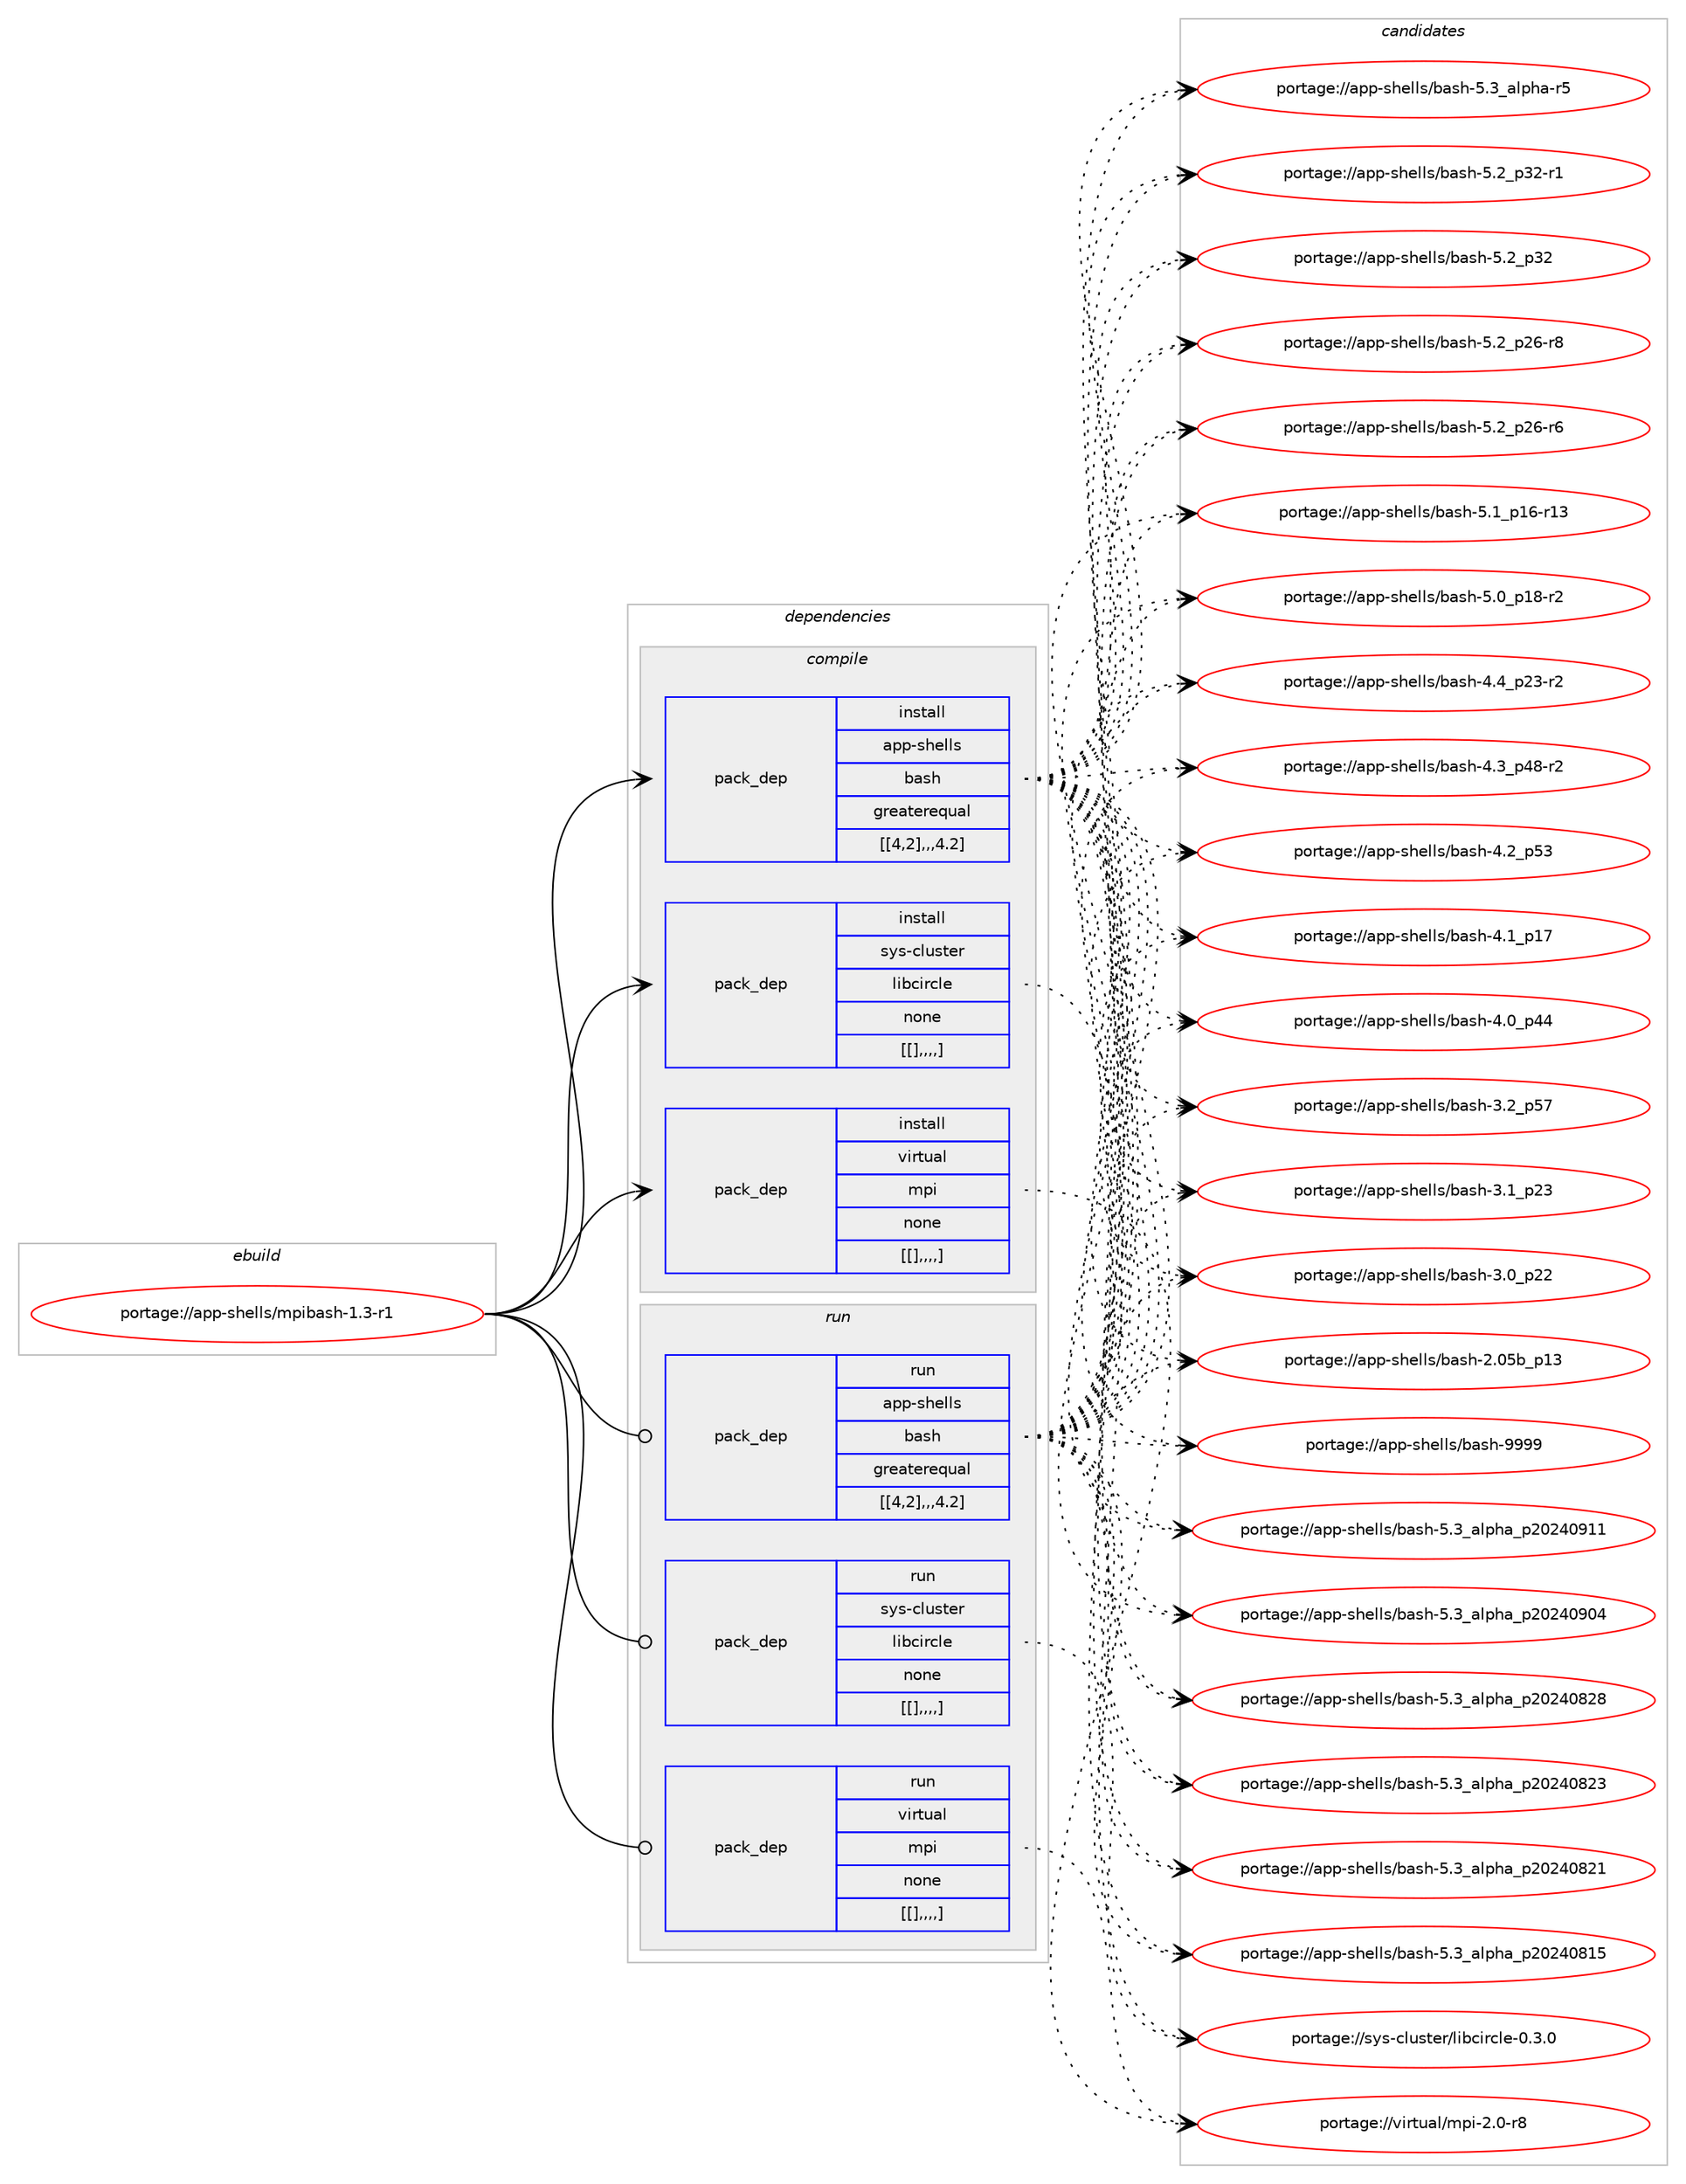 digraph prolog {

# *************
# Graph options
# *************

newrank=true;
concentrate=true;
compound=true;
graph [rankdir=LR,fontname=Helvetica,fontsize=10,ranksep=1.5];#, ranksep=2.5, nodesep=0.2];
edge  [arrowhead=vee];
node  [fontname=Helvetica,fontsize=10];

# **********
# The ebuild
# **********

subgraph cluster_leftcol {
color=gray;
label=<<i>ebuild</i>>;
id [label="portage://app-shells/mpibash-1.3-r1", color=red, width=4, href="../app-shells/mpibash-1.3-r1.svg"];
}

# ****************
# The dependencies
# ****************

subgraph cluster_midcol {
color=gray;
label=<<i>dependencies</i>>;
subgraph cluster_compile {
fillcolor="#eeeeee";
style=filled;
label=<<i>compile</i>>;
subgraph pack37369 {
dependency52438 [label=<<TABLE BORDER="0" CELLBORDER="1" CELLSPACING="0" CELLPADDING="4" WIDTH="220"><TR><TD ROWSPAN="6" CELLPADDING="30">pack_dep</TD></TR><TR><TD WIDTH="110">install</TD></TR><TR><TD>app-shells</TD></TR><TR><TD>bash</TD></TR><TR><TD>greaterequal</TD></TR><TR><TD>[[4,2],,,4.2]</TD></TR></TABLE>>, shape=none, color=blue];
}
id:e -> dependency52438:w [weight=20,style="solid",arrowhead="vee"];
subgraph pack37370 {
dependency52439 [label=<<TABLE BORDER="0" CELLBORDER="1" CELLSPACING="0" CELLPADDING="4" WIDTH="220"><TR><TD ROWSPAN="6" CELLPADDING="30">pack_dep</TD></TR><TR><TD WIDTH="110">install</TD></TR><TR><TD>sys-cluster</TD></TR><TR><TD>libcircle</TD></TR><TR><TD>none</TD></TR><TR><TD>[[],,,,]</TD></TR></TABLE>>, shape=none, color=blue];
}
id:e -> dependency52439:w [weight=20,style="solid",arrowhead="vee"];
subgraph pack37371 {
dependency52440 [label=<<TABLE BORDER="0" CELLBORDER="1" CELLSPACING="0" CELLPADDING="4" WIDTH="220"><TR><TD ROWSPAN="6" CELLPADDING="30">pack_dep</TD></TR><TR><TD WIDTH="110">install</TD></TR><TR><TD>virtual</TD></TR><TR><TD>mpi</TD></TR><TR><TD>none</TD></TR><TR><TD>[[],,,,]</TD></TR></TABLE>>, shape=none, color=blue];
}
id:e -> dependency52440:w [weight=20,style="solid",arrowhead="vee"];
}
subgraph cluster_compileandrun {
fillcolor="#eeeeee";
style=filled;
label=<<i>compile and run</i>>;
}
subgraph cluster_run {
fillcolor="#eeeeee";
style=filled;
label=<<i>run</i>>;
subgraph pack37372 {
dependency52441 [label=<<TABLE BORDER="0" CELLBORDER="1" CELLSPACING="0" CELLPADDING="4" WIDTH="220"><TR><TD ROWSPAN="6" CELLPADDING="30">pack_dep</TD></TR><TR><TD WIDTH="110">run</TD></TR><TR><TD>app-shells</TD></TR><TR><TD>bash</TD></TR><TR><TD>greaterequal</TD></TR><TR><TD>[[4,2],,,4.2]</TD></TR></TABLE>>, shape=none, color=blue];
}
id:e -> dependency52441:w [weight=20,style="solid",arrowhead="odot"];
subgraph pack37373 {
dependency52442 [label=<<TABLE BORDER="0" CELLBORDER="1" CELLSPACING="0" CELLPADDING="4" WIDTH="220"><TR><TD ROWSPAN="6" CELLPADDING="30">pack_dep</TD></TR><TR><TD WIDTH="110">run</TD></TR><TR><TD>sys-cluster</TD></TR><TR><TD>libcircle</TD></TR><TR><TD>none</TD></TR><TR><TD>[[],,,,]</TD></TR></TABLE>>, shape=none, color=blue];
}
id:e -> dependency52442:w [weight=20,style="solid",arrowhead="odot"];
subgraph pack37374 {
dependency52443 [label=<<TABLE BORDER="0" CELLBORDER="1" CELLSPACING="0" CELLPADDING="4" WIDTH="220"><TR><TD ROWSPAN="6" CELLPADDING="30">pack_dep</TD></TR><TR><TD WIDTH="110">run</TD></TR><TR><TD>virtual</TD></TR><TR><TD>mpi</TD></TR><TR><TD>none</TD></TR><TR><TD>[[],,,,]</TD></TR></TABLE>>, shape=none, color=blue];
}
id:e -> dependency52443:w [weight=20,style="solid",arrowhead="odot"];
}
}

# **************
# The candidates
# **************

subgraph cluster_choices {
rank=same;
color=gray;
label=<<i>candidates</i>>;

subgraph choice37369 {
color=black;
nodesep=1;
choice97112112451151041011081081154798971151044557575757 [label="portage://app-shells/bash-9999", color=red, width=4,href="../app-shells/bash-9999.svg"];
choice971121124511510410110810811547989711510445534651959710811210497951125048505248574949 [label="portage://app-shells/bash-5.3_alpha_p20240911", color=red, width=4,href="../app-shells/bash-5.3_alpha_p20240911.svg"];
choice971121124511510410110810811547989711510445534651959710811210497951125048505248574852 [label="portage://app-shells/bash-5.3_alpha_p20240904", color=red, width=4,href="../app-shells/bash-5.3_alpha_p20240904.svg"];
choice971121124511510410110810811547989711510445534651959710811210497951125048505248565056 [label="portage://app-shells/bash-5.3_alpha_p20240828", color=red, width=4,href="../app-shells/bash-5.3_alpha_p20240828.svg"];
choice971121124511510410110810811547989711510445534651959710811210497951125048505248565051 [label="portage://app-shells/bash-5.3_alpha_p20240823", color=red, width=4,href="../app-shells/bash-5.3_alpha_p20240823.svg"];
choice971121124511510410110810811547989711510445534651959710811210497951125048505248565049 [label="portage://app-shells/bash-5.3_alpha_p20240821", color=red, width=4,href="../app-shells/bash-5.3_alpha_p20240821.svg"];
choice971121124511510410110810811547989711510445534651959710811210497951125048505248564953 [label="portage://app-shells/bash-5.3_alpha_p20240815", color=red, width=4,href="../app-shells/bash-5.3_alpha_p20240815.svg"];
choice9711211245115104101108108115479897115104455346519597108112104974511453 [label="portage://app-shells/bash-5.3_alpha-r5", color=red, width=4,href="../app-shells/bash-5.3_alpha-r5.svg"];
choice9711211245115104101108108115479897115104455346509511251504511449 [label="portage://app-shells/bash-5.2_p32-r1", color=red, width=4,href="../app-shells/bash-5.2_p32-r1.svg"];
choice971121124511510410110810811547989711510445534650951125150 [label="portage://app-shells/bash-5.2_p32", color=red, width=4,href="../app-shells/bash-5.2_p32.svg"];
choice9711211245115104101108108115479897115104455346509511250544511456 [label="portage://app-shells/bash-5.2_p26-r8", color=red, width=4,href="../app-shells/bash-5.2_p26-r8.svg"];
choice9711211245115104101108108115479897115104455346509511250544511454 [label="portage://app-shells/bash-5.2_p26-r6", color=red, width=4,href="../app-shells/bash-5.2_p26-r6.svg"];
choice971121124511510410110810811547989711510445534649951124954451144951 [label="portage://app-shells/bash-5.1_p16-r13", color=red, width=4,href="../app-shells/bash-5.1_p16-r13.svg"];
choice9711211245115104101108108115479897115104455346489511249564511450 [label="portage://app-shells/bash-5.0_p18-r2", color=red, width=4,href="../app-shells/bash-5.0_p18-r2.svg"];
choice9711211245115104101108108115479897115104455246529511250514511450 [label="portage://app-shells/bash-4.4_p23-r2", color=red, width=4,href="../app-shells/bash-4.4_p23-r2.svg"];
choice9711211245115104101108108115479897115104455246519511252564511450 [label="portage://app-shells/bash-4.3_p48-r2", color=red, width=4,href="../app-shells/bash-4.3_p48-r2.svg"];
choice971121124511510410110810811547989711510445524650951125351 [label="portage://app-shells/bash-4.2_p53", color=red, width=4,href="../app-shells/bash-4.2_p53.svg"];
choice971121124511510410110810811547989711510445524649951124955 [label="portage://app-shells/bash-4.1_p17", color=red, width=4,href="../app-shells/bash-4.1_p17.svg"];
choice971121124511510410110810811547989711510445524648951125252 [label="portage://app-shells/bash-4.0_p44", color=red, width=4,href="../app-shells/bash-4.0_p44.svg"];
choice971121124511510410110810811547989711510445514650951125355 [label="portage://app-shells/bash-3.2_p57", color=red, width=4,href="../app-shells/bash-3.2_p57.svg"];
choice971121124511510410110810811547989711510445514649951125051 [label="portage://app-shells/bash-3.1_p23", color=red, width=4,href="../app-shells/bash-3.1_p23.svg"];
choice971121124511510410110810811547989711510445514648951125050 [label="portage://app-shells/bash-3.0_p22", color=red, width=4,href="../app-shells/bash-3.0_p22.svg"];
choice9711211245115104101108108115479897115104455046485398951124951 [label="portage://app-shells/bash-2.05b_p13", color=red, width=4,href="../app-shells/bash-2.05b_p13.svg"];
dependency52438:e -> choice97112112451151041011081081154798971151044557575757:w [style=dotted,weight="100"];
dependency52438:e -> choice971121124511510410110810811547989711510445534651959710811210497951125048505248574949:w [style=dotted,weight="100"];
dependency52438:e -> choice971121124511510410110810811547989711510445534651959710811210497951125048505248574852:w [style=dotted,weight="100"];
dependency52438:e -> choice971121124511510410110810811547989711510445534651959710811210497951125048505248565056:w [style=dotted,weight="100"];
dependency52438:e -> choice971121124511510410110810811547989711510445534651959710811210497951125048505248565051:w [style=dotted,weight="100"];
dependency52438:e -> choice971121124511510410110810811547989711510445534651959710811210497951125048505248565049:w [style=dotted,weight="100"];
dependency52438:e -> choice971121124511510410110810811547989711510445534651959710811210497951125048505248564953:w [style=dotted,weight="100"];
dependency52438:e -> choice9711211245115104101108108115479897115104455346519597108112104974511453:w [style=dotted,weight="100"];
dependency52438:e -> choice9711211245115104101108108115479897115104455346509511251504511449:w [style=dotted,weight="100"];
dependency52438:e -> choice971121124511510410110810811547989711510445534650951125150:w [style=dotted,weight="100"];
dependency52438:e -> choice9711211245115104101108108115479897115104455346509511250544511456:w [style=dotted,weight="100"];
dependency52438:e -> choice9711211245115104101108108115479897115104455346509511250544511454:w [style=dotted,weight="100"];
dependency52438:e -> choice971121124511510410110810811547989711510445534649951124954451144951:w [style=dotted,weight="100"];
dependency52438:e -> choice9711211245115104101108108115479897115104455346489511249564511450:w [style=dotted,weight="100"];
dependency52438:e -> choice9711211245115104101108108115479897115104455246529511250514511450:w [style=dotted,weight="100"];
dependency52438:e -> choice9711211245115104101108108115479897115104455246519511252564511450:w [style=dotted,weight="100"];
dependency52438:e -> choice971121124511510410110810811547989711510445524650951125351:w [style=dotted,weight="100"];
dependency52438:e -> choice971121124511510410110810811547989711510445524649951124955:w [style=dotted,weight="100"];
dependency52438:e -> choice971121124511510410110810811547989711510445524648951125252:w [style=dotted,weight="100"];
dependency52438:e -> choice971121124511510410110810811547989711510445514650951125355:w [style=dotted,weight="100"];
dependency52438:e -> choice971121124511510410110810811547989711510445514649951125051:w [style=dotted,weight="100"];
dependency52438:e -> choice971121124511510410110810811547989711510445514648951125050:w [style=dotted,weight="100"];
dependency52438:e -> choice9711211245115104101108108115479897115104455046485398951124951:w [style=dotted,weight="100"];
}
subgraph choice37370 {
color=black;
nodesep=1;
choice115121115459910811711511610111447108105989910511499108101454846514648 [label="portage://sys-cluster/libcircle-0.3.0", color=red, width=4,href="../sys-cluster/libcircle-0.3.0.svg"];
dependency52439:e -> choice115121115459910811711511610111447108105989910511499108101454846514648:w [style=dotted,weight="100"];
}
subgraph choice37371 {
color=black;
nodesep=1;
choice1181051141161179710847109112105455046484511456 [label="portage://virtual/mpi-2.0-r8", color=red, width=4,href="../virtual/mpi-2.0-r8.svg"];
dependency52440:e -> choice1181051141161179710847109112105455046484511456:w [style=dotted,weight="100"];
}
subgraph choice37372 {
color=black;
nodesep=1;
choice97112112451151041011081081154798971151044557575757 [label="portage://app-shells/bash-9999", color=red, width=4,href="../app-shells/bash-9999.svg"];
choice971121124511510410110810811547989711510445534651959710811210497951125048505248574949 [label="portage://app-shells/bash-5.3_alpha_p20240911", color=red, width=4,href="../app-shells/bash-5.3_alpha_p20240911.svg"];
choice971121124511510410110810811547989711510445534651959710811210497951125048505248574852 [label="portage://app-shells/bash-5.3_alpha_p20240904", color=red, width=4,href="../app-shells/bash-5.3_alpha_p20240904.svg"];
choice971121124511510410110810811547989711510445534651959710811210497951125048505248565056 [label="portage://app-shells/bash-5.3_alpha_p20240828", color=red, width=4,href="../app-shells/bash-5.3_alpha_p20240828.svg"];
choice971121124511510410110810811547989711510445534651959710811210497951125048505248565051 [label="portage://app-shells/bash-5.3_alpha_p20240823", color=red, width=4,href="../app-shells/bash-5.3_alpha_p20240823.svg"];
choice971121124511510410110810811547989711510445534651959710811210497951125048505248565049 [label="portage://app-shells/bash-5.3_alpha_p20240821", color=red, width=4,href="../app-shells/bash-5.3_alpha_p20240821.svg"];
choice971121124511510410110810811547989711510445534651959710811210497951125048505248564953 [label="portage://app-shells/bash-5.3_alpha_p20240815", color=red, width=4,href="../app-shells/bash-5.3_alpha_p20240815.svg"];
choice9711211245115104101108108115479897115104455346519597108112104974511453 [label="portage://app-shells/bash-5.3_alpha-r5", color=red, width=4,href="../app-shells/bash-5.3_alpha-r5.svg"];
choice9711211245115104101108108115479897115104455346509511251504511449 [label="portage://app-shells/bash-5.2_p32-r1", color=red, width=4,href="../app-shells/bash-5.2_p32-r1.svg"];
choice971121124511510410110810811547989711510445534650951125150 [label="portage://app-shells/bash-5.2_p32", color=red, width=4,href="../app-shells/bash-5.2_p32.svg"];
choice9711211245115104101108108115479897115104455346509511250544511456 [label="portage://app-shells/bash-5.2_p26-r8", color=red, width=4,href="../app-shells/bash-5.2_p26-r8.svg"];
choice9711211245115104101108108115479897115104455346509511250544511454 [label="portage://app-shells/bash-5.2_p26-r6", color=red, width=4,href="../app-shells/bash-5.2_p26-r6.svg"];
choice971121124511510410110810811547989711510445534649951124954451144951 [label="portage://app-shells/bash-5.1_p16-r13", color=red, width=4,href="../app-shells/bash-5.1_p16-r13.svg"];
choice9711211245115104101108108115479897115104455346489511249564511450 [label="portage://app-shells/bash-5.0_p18-r2", color=red, width=4,href="../app-shells/bash-5.0_p18-r2.svg"];
choice9711211245115104101108108115479897115104455246529511250514511450 [label="portage://app-shells/bash-4.4_p23-r2", color=red, width=4,href="../app-shells/bash-4.4_p23-r2.svg"];
choice9711211245115104101108108115479897115104455246519511252564511450 [label="portage://app-shells/bash-4.3_p48-r2", color=red, width=4,href="../app-shells/bash-4.3_p48-r2.svg"];
choice971121124511510410110810811547989711510445524650951125351 [label="portage://app-shells/bash-4.2_p53", color=red, width=4,href="../app-shells/bash-4.2_p53.svg"];
choice971121124511510410110810811547989711510445524649951124955 [label="portage://app-shells/bash-4.1_p17", color=red, width=4,href="../app-shells/bash-4.1_p17.svg"];
choice971121124511510410110810811547989711510445524648951125252 [label="portage://app-shells/bash-4.0_p44", color=red, width=4,href="../app-shells/bash-4.0_p44.svg"];
choice971121124511510410110810811547989711510445514650951125355 [label="portage://app-shells/bash-3.2_p57", color=red, width=4,href="../app-shells/bash-3.2_p57.svg"];
choice971121124511510410110810811547989711510445514649951125051 [label="portage://app-shells/bash-3.1_p23", color=red, width=4,href="../app-shells/bash-3.1_p23.svg"];
choice971121124511510410110810811547989711510445514648951125050 [label="portage://app-shells/bash-3.0_p22", color=red, width=4,href="../app-shells/bash-3.0_p22.svg"];
choice9711211245115104101108108115479897115104455046485398951124951 [label="portage://app-shells/bash-2.05b_p13", color=red, width=4,href="../app-shells/bash-2.05b_p13.svg"];
dependency52441:e -> choice97112112451151041011081081154798971151044557575757:w [style=dotted,weight="100"];
dependency52441:e -> choice971121124511510410110810811547989711510445534651959710811210497951125048505248574949:w [style=dotted,weight="100"];
dependency52441:e -> choice971121124511510410110810811547989711510445534651959710811210497951125048505248574852:w [style=dotted,weight="100"];
dependency52441:e -> choice971121124511510410110810811547989711510445534651959710811210497951125048505248565056:w [style=dotted,weight="100"];
dependency52441:e -> choice971121124511510410110810811547989711510445534651959710811210497951125048505248565051:w [style=dotted,weight="100"];
dependency52441:e -> choice971121124511510410110810811547989711510445534651959710811210497951125048505248565049:w [style=dotted,weight="100"];
dependency52441:e -> choice971121124511510410110810811547989711510445534651959710811210497951125048505248564953:w [style=dotted,weight="100"];
dependency52441:e -> choice9711211245115104101108108115479897115104455346519597108112104974511453:w [style=dotted,weight="100"];
dependency52441:e -> choice9711211245115104101108108115479897115104455346509511251504511449:w [style=dotted,weight="100"];
dependency52441:e -> choice971121124511510410110810811547989711510445534650951125150:w [style=dotted,weight="100"];
dependency52441:e -> choice9711211245115104101108108115479897115104455346509511250544511456:w [style=dotted,weight="100"];
dependency52441:e -> choice9711211245115104101108108115479897115104455346509511250544511454:w [style=dotted,weight="100"];
dependency52441:e -> choice971121124511510410110810811547989711510445534649951124954451144951:w [style=dotted,weight="100"];
dependency52441:e -> choice9711211245115104101108108115479897115104455346489511249564511450:w [style=dotted,weight="100"];
dependency52441:e -> choice9711211245115104101108108115479897115104455246529511250514511450:w [style=dotted,weight="100"];
dependency52441:e -> choice9711211245115104101108108115479897115104455246519511252564511450:w [style=dotted,weight="100"];
dependency52441:e -> choice971121124511510410110810811547989711510445524650951125351:w [style=dotted,weight="100"];
dependency52441:e -> choice971121124511510410110810811547989711510445524649951124955:w [style=dotted,weight="100"];
dependency52441:e -> choice971121124511510410110810811547989711510445524648951125252:w [style=dotted,weight="100"];
dependency52441:e -> choice971121124511510410110810811547989711510445514650951125355:w [style=dotted,weight="100"];
dependency52441:e -> choice971121124511510410110810811547989711510445514649951125051:w [style=dotted,weight="100"];
dependency52441:e -> choice971121124511510410110810811547989711510445514648951125050:w [style=dotted,weight="100"];
dependency52441:e -> choice9711211245115104101108108115479897115104455046485398951124951:w [style=dotted,weight="100"];
}
subgraph choice37373 {
color=black;
nodesep=1;
choice115121115459910811711511610111447108105989910511499108101454846514648 [label="portage://sys-cluster/libcircle-0.3.0", color=red, width=4,href="../sys-cluster/libcircle-0.3.0.svg"];
dependency52442:e -> choice115121115459910811711511610111447108105989910511499108101454846514648:w [style=dotted,weight="100"];
}
subgraph choice37374 {
color=black;
nodesep=1;
choice1181051141161179710847109112105455046484511456 [label="portage://virtual/mpi-2.0-r8", color=red, width=4,href="../virtual/mpi-2.0-r8.svg"];
dependency52443:e -> choice1181051141161179710847109112105455046484511456:w [style=dotted,weight="100"];
}
}

}
